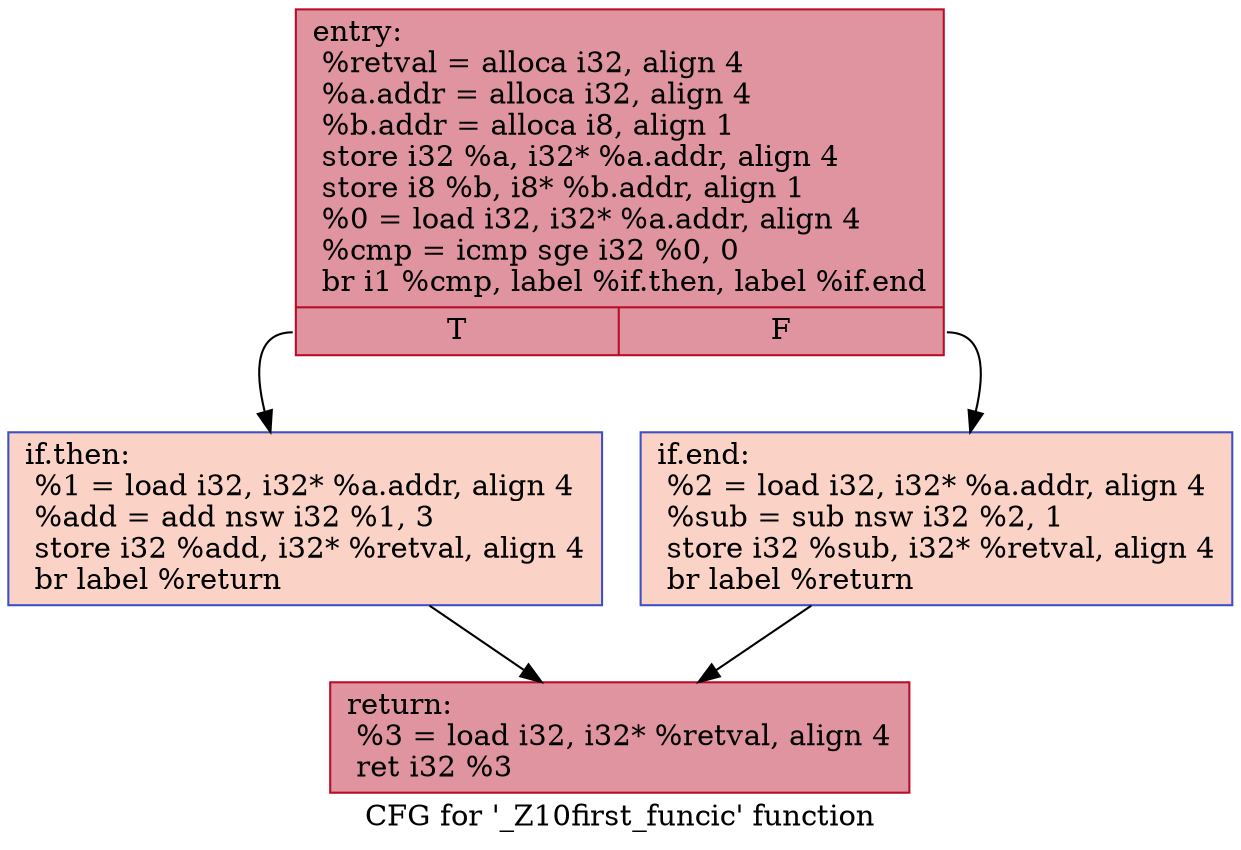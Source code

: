 digraph "CFG for '_Z10first_funcic' function" {
	label="CFG for '_Z10first_funcic' function";

	Node0x561c8bf0d1b0 [shape=record,color="#b70d28ff", style=filled, fillcolor="#b70d2870",label="{entry:\l  %retval = alloca i32, align 4\l  %a.addr = alloca i32, align 4\l  %b.addr = alloca i8, align 1\l  store i32 %a, i32* %a.addr, align 4\l  store i8 %b, i8* %b.addr, align 1\l  %0 = load i32, i32* %a.addr, align 4\l  %cmp = icmp sge i32 %0, 0\l  br i1 %cmp, label %if.then, label %if.end\l|{<s0>T|<s1>F}}"];
	Node0x561c8bf0d1b0:s0 -> Node0x561c8bf0d680;
	Node0x561c8bf0d1b0:s1 -> Node0x561c8bf0d6f0;
	Node0x561c8bf0d680 [shape=record,color="#3d50c3ff", style=filled, fillcolor="#f59c7d70",label="{if.then:                                          \l  %1 = load i32, i32* %a.addr, align 4\l  %add = add nsw i32 %1, 3\l  store i32 %add, i32* %retval, align 4\l  br label %return\l}"];
	Node0x561c8bf0d680 -> Node0x561c8bf0da20;
	Node0x561c8bf0d6f0 [shape=record,color="#3d50c3ff", style=filled, fillcolor="#f59c7d70",label="{if.end:                                           \l  %2 = load i32, i32* %a.addr, align 4\l  %sub = sub nsw i32 %2, 1\l  store i32 %sub, i32* %retval, align 4\l  br label %return\l}"];
	Node0x561c8bf0d6f0 -> Node0x561c8bf0da20;
	Node0x561c8bf0da20 [shape=record,color="#b70d28ff", style=filled, fillcolor="#b70d2870",label="{return:                                           \l  %3 = load i32, i32* %retval, align 4\l  ret i32 %3\l}"];
}
